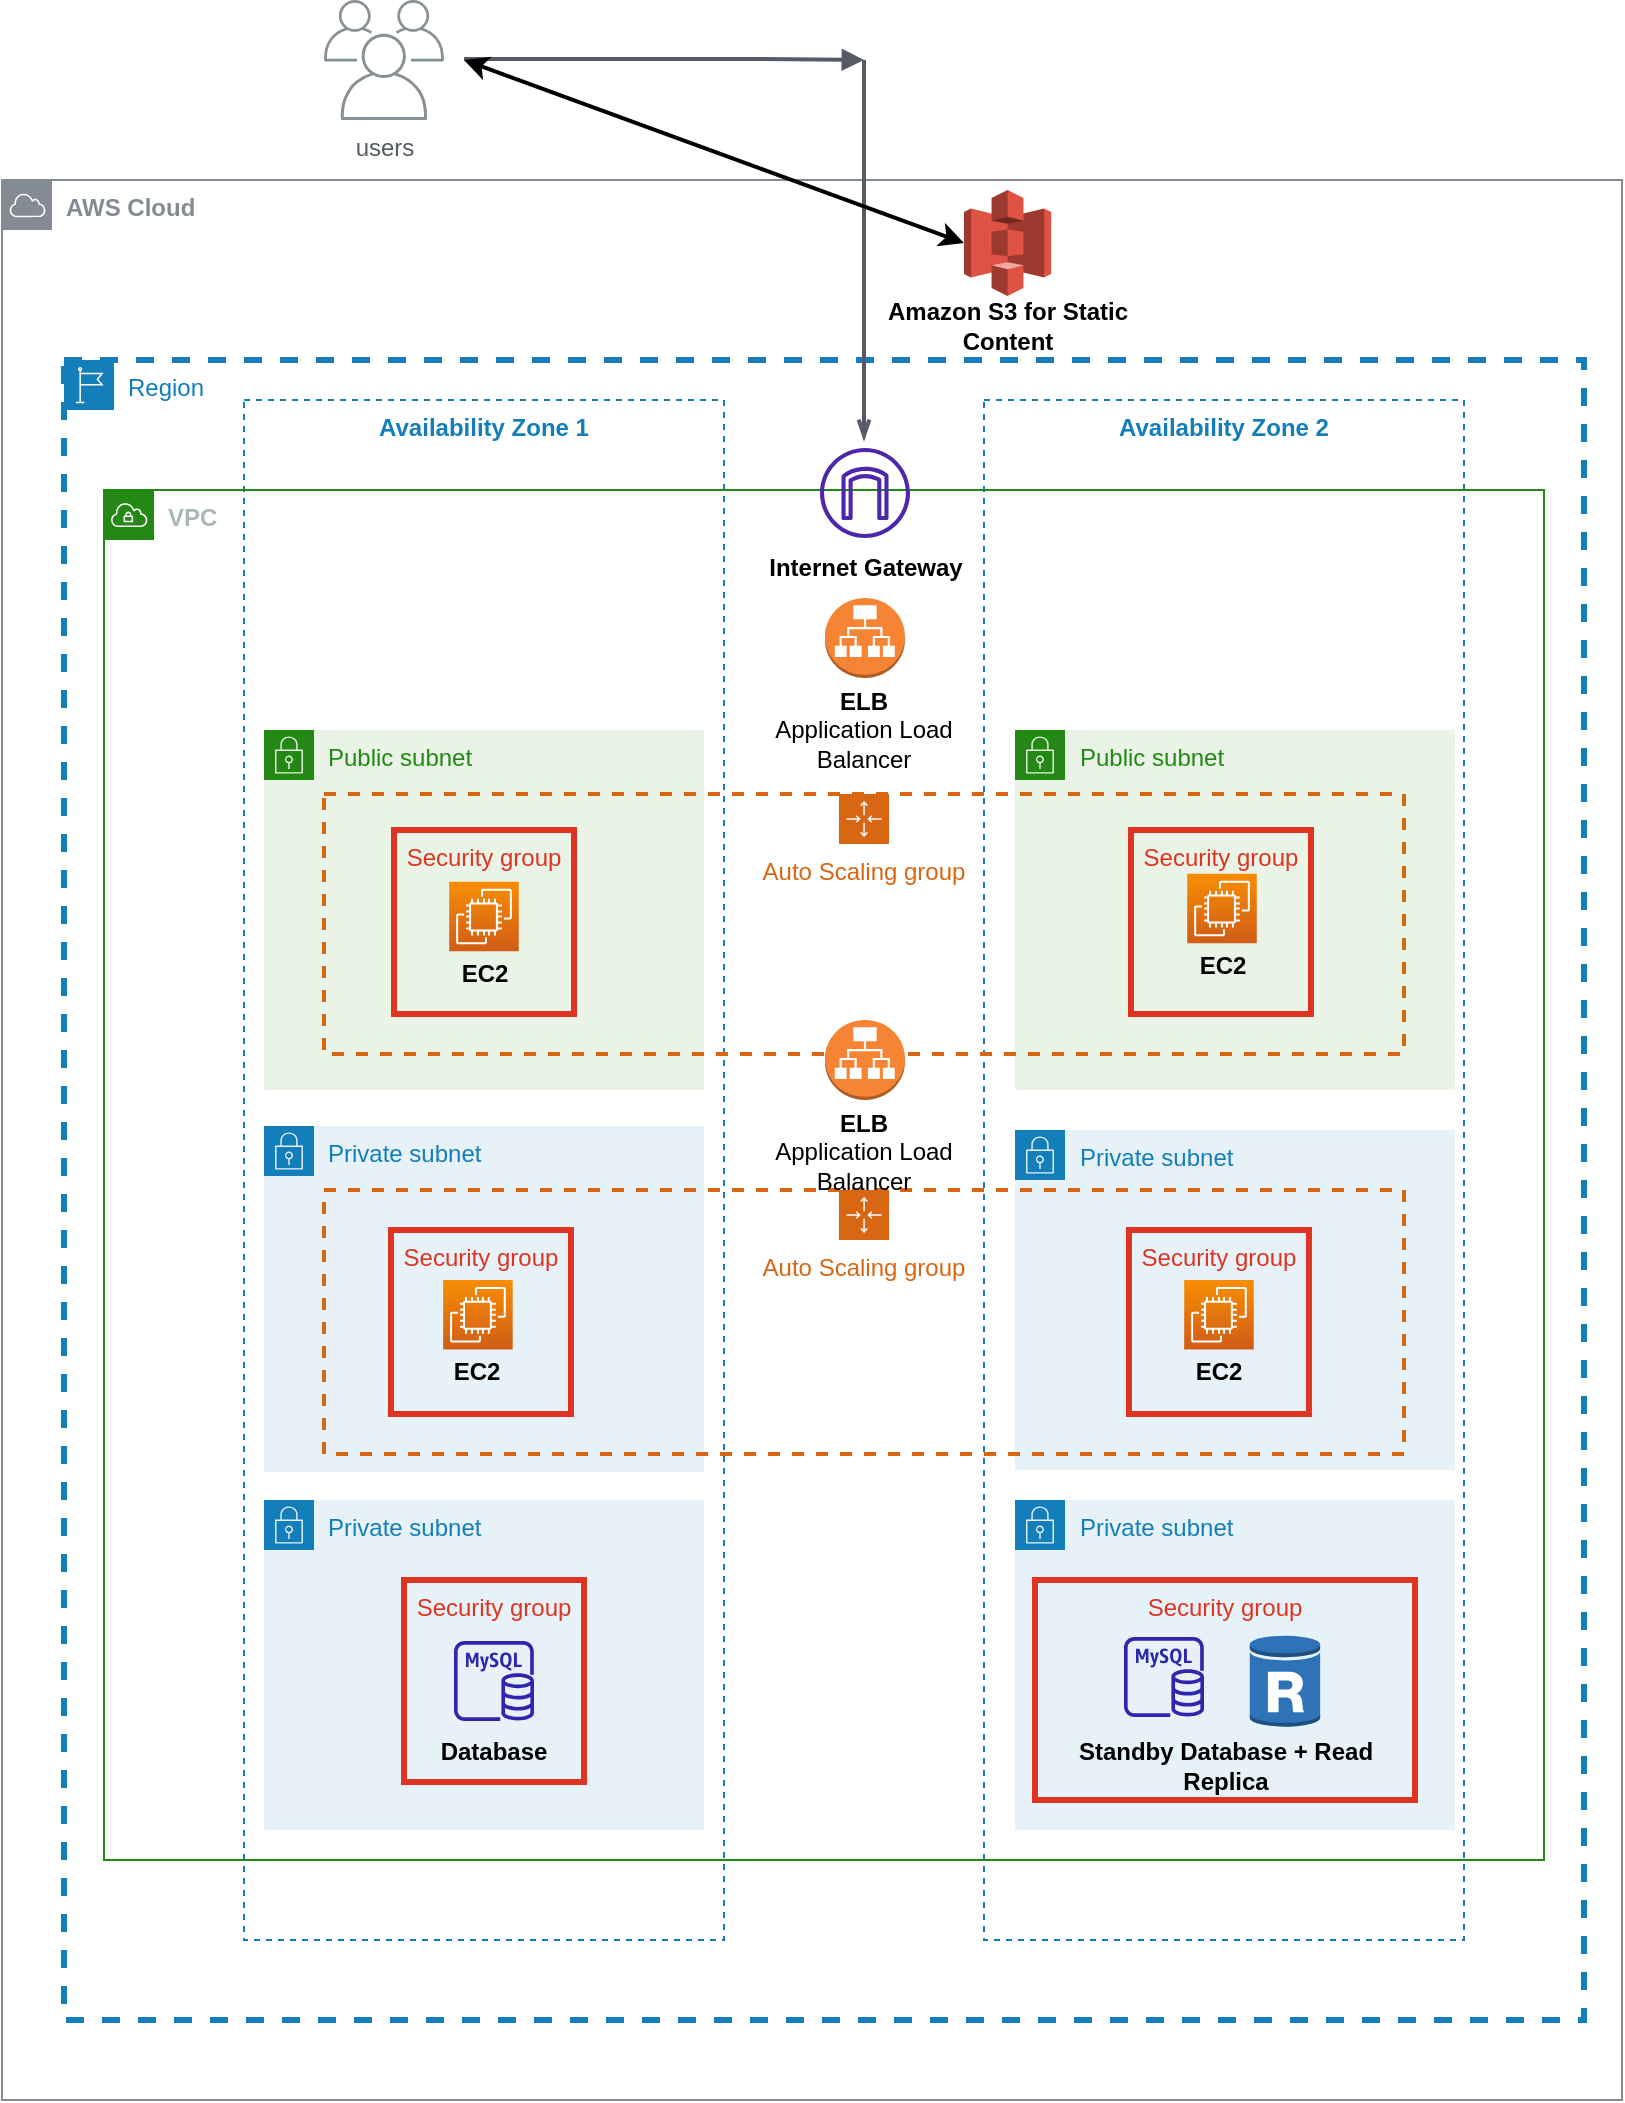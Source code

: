 <mxfile version="20.5.3" type="github">
  <diagram id="zuRsmdqRCJt0qMRCHeAD" name="Page-1">
    <mxGraphModel dx="1422" dy="762" grid="1" gridSize="10" guides="1" tooltips="1" connect="1" arrows="1" fold="1" page="1" pageScale="1" pageWidth="827" pageHeight="1169" math="0" shadow="0">
      <root>
        <mxCell id="0" />
        <mxCell id="1" parent="0" />
        <mxCell id="9pj_moVSUd7i1TQDTrnL-1" value="&lt;b&gt;AWS Cloud&lt;/b&gt;" style="sketch=0;outlineConnect=0;gradientColor=none;html=1;whiteSpace=wrap;fontSize=12;fontStyle=0;shape=mxgraph.aws4.group;grIcon=mxgraph.aws4.group_aws_cloud;strokeColor=#858B94;fillColor=none;verticalAlign=top;align=left;spacingLeft=30;fontColor=#858B94;dashed=0;" parent="1" vertex="1">
          <mxGeometry x="9" y="100" width="810" height="960" as="geometry" />
        </mxCell>
        <mxCell id="9pj_moVSUd7i1TQDTrnL-2" value="users" style="sketch=0;outlineConnect=0;gradientColor=none;fontColor=#545B64;strokeColor=none;fillColor=#879196;dashed=0;verticalLabelPosition=bottom;verticalAlign=top;align=center;html=1;fontSize=12;fontStyle=0;aspect=fixed;shape=mxgraph.aws4.illustration_users;pointerEvents=1;strokeWidth=3;" parent="1" vertex="1">
          <mxGeometry x="170" y="10" width="60" height="60" as="geometry" />
        </mxCell>
        <mxCell id="9pj_moVSUd7i1TQDTrnL-3" value="" style="edgeStyle=orthogonalEdgeStyle;html=1;endArrow=block;elbow=vertical;startArrow=none;endFill=1;strokeColor=#545B64;rounded=0;strokeWidth=2;" parent="1" edge="1">
          <mxGeometry width="100" relative="1" as="geometry">
            <mxPoint x="240" y="39.5" as="sourcePoint" />
            <mxPoint x="440" y="40" as="targetPoint" />
            <Array as="points">
              <mxPoint x="390" y="40" />
              <mxPoint x="390" y="40" />
            </Array>
          </mxGeometry>
        </mxCell>
        <mxCell id="9pj_moVSUd7i1TQDTrnL-4" value="Region" style="points=[[0,0],[0.25,0],[0.5,0],[0.75,0],[1,0],[1,0.25],[1,0.5],[1,0.75],[1,1],[0.75,1],[0.5,1],[0.25,1],[0,1],[0,0.75],[0,0.5],[0,0.25]];outlineConnect=0;gradientColor=none;html=1;whiteSpace=wrap;fontSize=12;fontStyle=0;container=1;pointerEvents=0;collapsible=0;recursiveResize=0;shape=mxgraph.aws4.group;grIcon=mxgraph.aws4.group_region;strokeColor=#147EBA;fillColor=none;verticalAlign=top;align=left;spacingLeft=30;fontColor=#147EBA;dashed=1;strokeWidth=3;" parent="1" vertex="1">
          <mxGeometry x="40" y="190" width="760" height="830" as="geometry" />
        </mxCell>
        <mxCell id="9pj_moVSUd7i1TQDTrnL-5" value="Availability Zone 2" style="fillColor=none;strokeColor=#147EBA;dashed=1;verticalAlign=top;fontStyle=1;fontColor=#147EBA;" parent="9pj_moVSUd7i1TQDTrnL-4" vertex="1">
          <mxGeometry x="460" y="20" width="240" height="770" as="geometry" />
        </mxCell>
        <mxCell id="9pj_moVSUd7i1TQDTrnL-6" value="Availability Zone 1" style="fillColor=none;strokeColor=#147EBA;dashed=1;verticalAlign=top;fontStyle=1;fontColor=#147EBA;" parent="9pj_moVSUd7i1TQDTrnL-4" vertex="1">
          <mxGeometry x="90" y="20" width="240" height="770" as="geometry" />
        </mxCell>
        <mxCell id="9pj_moVSUd7i1TQDTrnL-7" value="&lt;b&gt;VPC&lt;/b&gt;" style="points=[[0,0],[0.25,0],[0.5,0],[0.75,0],[1,0],[1,0.25],[1,0.5],[1,0.75],[1,1],[0.75,1],[0.5,1],[0.25,1],[0,1],[0,0.75],[0,0.5],[0,0.25]];outlineConnect=0;gradientColor=none;html=1;whiteSpace=wrap;fontSize=12;fontStyle=0;container=1;pointerEvents=0;collapsible=0;recursiveResize=0;shape=mxgraph.aws4.group;grIcon=mxgraph.aws4.group_vpc;strokeColor=#248814;fillColor=none;verticalAlign=top;align=left;spacingLeft=30;fontColor=#AAB7B8;dashed=0;" parent="9pj_moVSUd7i1TQDTrnL-4" vertex="1">
          <mxGeometry x="20" y="65" width="720" height="685" as="geometry" />
        </mxCell>
        <mxCell id="9pj_moVSUd7i1TQDTrnL-8" value="Public subnet" style="points=[[0,0],[0.25,0],[0.5,0],[0.75,0],[1,0],[1,0.25],[1,0.5],[1,0.75],[1,1],[0.75,1],[0.5,1],[0.25,1],[0,1],[0,0.75],[0,0.5],[0,0.25]];outlineConnect=0;gradientColor=none;html=1;whiteSpace=wrap;fontSize=12;fontStyle=0;container=1;pointerEvents=0;collapsible=0;recursiveResize=0;shape=mxgraph.aws4.group;grIcon=mxgraph.aws4.group_security_group;grStroke=0;strokeColor=#248814;fillColor=#E9F3E6;verticalAlign=top;align=left;spacingLeft=30;fontColor=#248814;dashed=0;strokeWidth=3;" parent="9pj_moVSUd7i1TQDTrnL-7" vertex="1">
          <mxGeometry x="455.5" y="120" width="220" height="180" as="geometry" />
        </mxCell>
        <mxCell id="9pj_moVSUd7i1TQDTrnL-9" value="Security group" style="fillColor=none;strokeColor=#DD3522;verticalAlign=top;fontStyle=0;fontColor=#DD3522;strokeWidth=3;" parent="9pj_moVSUd7i1TQDTrnL-8" vertex="1">
          <mxGeometry x="57.98" y="50" width="90" height="92" as="geometry" />
        </mxCell>
        <mxCell id="9pj_moVSUd7i1TQDTrnL-10" value="" style="sketch=0;outlineConnect=0;fontColor=#232F3E;gradientColor=none;fillColor=#4D27AA;strokeColor=none;dashed=0;verticalLabelPosition=bottom;verticalAlign=top;align=center;html=1;fontSize=12;fontStyle=0;aspect=fixed;pointerEvents=1;shape=mxgraph.aws4.internet_gateway;" parent="9pj_moVSUd7i1TQDTrnL-7" vertex="1">
          <mxGeometry x="358" y="-21" width="45" height="45" as="geometry" />
        </mxCell>
        <mxCell id="9pj_moVSUd7i1TQDTrnL-11" value="Public subnet" style="points=[[0,0],[0.25,0],[0.5,0],[0.75,0],[1,0],[1,0.25],[1,0.5],[1,0.75],[1,1],[0.75,1],[0.5,1],[0.25,1],[0,1],[0,0.75],[0,0.5],[0,0.25]];outlineConnect=0;gradientColor=none;html=1;whiteSpace=wrap;fontSize=12;fontStyle=0;container=1;pointerEvents=0;collapsible=0;recursiveResize=0;shape=mxgraph.aws4.group;grIcon=mxgraph.aws4.group_security_group;grStroke=0;strokeColor=#248814;fillColor=#E9F3E6;verticalAlign=top;align=left;spacingLeft=30;fontColor=#248814;dashed=0;strokeWidth=3;" parent="9pj_moVSUd7i1TQDTrnL-7" vertex="1">
          <mxGeometry x="80" y="120" width="220" height="180" as="geometry" />
        </mxCell>
        <mxCell id="9pj_moVSUd7i1TQDTrnL-12" value="&lt;b&gt;Internet&amp;nbsp;Gateway&lt;/b&gt;" style="text;html=1;strokeColor=none;fillColor=none;align=center;verticalAlign=middle;whiteSpace=wrap;rounded=0;" parent="9pj_moVSUd7i1TQDTrnL-7" vertex="1">
          <mxGeometry x="305.5" y="24" width="150" height="30" as="geometry" />
        </mxCell>
        <mxCell id="9pj_moVSUd7i1TQDTrnL-13" value="Private subnet" style="points=[[0,0],[0.25,0],[0.5,0],[0.75,0],[1,0],[1,0.25],[1,0.5],[1,0.75],[1,1],[0.75,1],[0.5,1],[0.25,1],[0,1],[0,0.75],[0,0.5],[0,0.25]];outlineConnect=0;gradientColor=none;html=1;whiteSpace=wrap;fontSize=12;fontStyle=0;container=0;pointerEvents=0;collapsible=0;recursiveResize=0;shape=mxgraph.aws4.group;grIcon=mxgraph.aws4.group_security_group;grStroke=0;strokeColor=#147EBA;fillColor=#E6F2F8;verticalAlign=top;align=left;spacingLeft=30;fontColor=#147EBA;dashed=0;strokeWidth=3;" parent="9pj_moVSUd7i1TQDTrnL-7" vertex="1">
          <mxGeometry x="80" y="318" width="220" height="173" as="geometry" />
        </mxCell>
        <mxCell id="9pj_moVSUd7i1TQDTrnL-14" value="Private subnet" style="points=[[0,0],[0.25,0],[0.5,0],[0.75,0],[1,0],[1,0.25],[1,0.5],[1,0.75],[1,1],[0.75,1],[0.5,1],[0.25,1],[0,1],[0,0.75],[0,0.5],[0,0.25]];outlineConnect=0;gradientColor=none;html=1;whiteSpace=wrap;fontSize=12;fontStyle=0;container=1;pointerEvents=0;collapsible=0;recursiveResize=0;shape=mxgraph.aws4.group;grIcon=mxgraph.aws4.group_security_group;grStroke=0;strokeColor=#147EBA;fillColor=#E6F2F8;verticalAlign=top;align=left;spacingLeft=30;fontColor=#147EBA;dashed=0;strokeWidth=3;" parent="9pj_moVSUd7i1TQDTrnL-7" vertex="1">
          <mxGeometry x="455.5" y="320" width="220" height="170" as="geometry" />
        </mxCell>
        <mxCell id="9pj_moVSUd7i1TQDTrnL-15" value="" style="outlineConnect=0;dashed=0;verticalLabelPosition=bottom;verticalAlign=top;align=center;html=1;shape=mxgraph.aws3.application_load_balancer;fillColor=#F58534;gradientColor=none;strokeWidth=3;" parent="9pj_moVSUd7i1TQDTrnL-7" vertex="1">
          <mxGeometry x="360.5" y="54" width="40" height="40" as="geometry" />
        </mxCell>
        <mxCell id="9pj_moVSUd7i1TQDTrnL-16" value="Auto Scaling group" style="points=[[0,0],[0.25,0],[0.5,0],[0.75,0],[1,0],[1,0.25],[1,0.5],[1,0.75],[1,1],[0.75,1],[0.5,1],[0.25,1],[0,1],[0,0.75],[0,0.5],[0,0.25]];outlineConnect=0;gradientColor=none;html=1;whiteSpace=wrap;fontSize=12;fontStyle=0;container=1;pointerEvents=0;collapsible=0;recursiveResize=0;shape=mxgraph.aws4.groupCenter;grIcon=mxgraph.aws4.group_auto_scaling_group;grStroke=1;strokeColor=#D86613;fillColor=none;verticalAlign=top;align=center;fontColor=#D86613;dashed=1;spacingTop=25;strokeWidth=2;" parent="9pj_moVSUd7i1TQDTrnL-7" vertex="1">
          <mxGeometry x="110" y="152" width="540" height="130" as="geometry" />
        </mxCell>
        <mxCell id="9pj_moVSUd7i1TQDTrnL-17" value="Security group" style="fillColor=none;strokeColor=#DD3522;verticalAlign=top;fontStyle=0;fontColor=#DD3522;strokeWidth=3;" parent="9pj_moVSUd7i1TQDTrnL-7" vertex="1">
          <mxGeometry x="145" y="170" width="90" height="92" as="geometry" />
        </mxCell>
        <mxCell id="9pj_moVSUd7i1TQDTrnL-18" value="Auto Scaling group" style="points=[[0,0],[0.25,0],[0.5,0],[0.75,0],[1,0],[1,0.25],[1,0.5],[1,0.75],[1,1],[0.75,1],[0.5,1],[0.25,1],[0,1],[0,0.75],[0,0.5],[0,0.25]];outlineConnect=0;gradientColor=none;html=1;whiteSpace=wrap;fontSize=12;fontStyle=0;container=1;pointerEvents=0;collapsible=0;recursiveResize=0;shape=mxgraph.aws4.groupCenter;grIcon=mxgraph.aws4.group_auto_scaling_group;grStroke=1;strokeColor=#D86613;fillColor=none;verticalAlign=top;align=center;fontColor=#D86613;dashed=1;spacingTop=25;strokeWidth=2;" parent="9pj_moVSUd7i1TQDTrnL-7" vertex="1">
          <mxGeometry x="110" y="350" width="540" height="132" as="geometry" />
        </mxCell>
        <mxCell id="iomwHUT5LS5OacEHJYnU-12" value="Security group" style="fillColor=none;strokeColor=#DD3522;verticalAlign=top;fontStyle=0;fontColor=#DD3522;strokeWidth=3;" vertex="1" parent="9pj_moVSUd7i1TQDTrnL-18">
          <mxGeometry x="33.48" y="20" width="90" height="92" as="geometry" />
        </mxCell>
        <mxCell id="iomwHUT5LS5OacEHJYnU-13" value="Security group" style="fillColor=none;strokeColor=#DD3522;verticalAlign=top;fontStyle=0;fontColor=#DD3522;strokeWidth=3;" vertex="1" parent="9pj_moVSUd7i1TQDTrnL-18">
          <mxGeometry x="402.48" y="20" width="90" height="92" as="geometry" />
        </mxCell>
        <mxCell id="iomwHUT5LS5OacEHJYnU-14" value="" style="group" vertex="1" connectable="0" parent="9pj_moVSUd7i1TQDTrnL-18">
          <mxGeometry x="33.48" y="45.0" width="86.96" height="59.13" as="geometry" />
        </mxCell>
        <mxCell id="iomwHUT5LS5OacEHJYnU-15" value="" style="sketch=0;points=[[0,0,0],[0.25,0,0],[0.5,0,0],[0.75,0,0],[1,0,0],[0,1,0],[0.25,1,0],[0.5,1,0],[0.75,1,0],[1,1,0],[0,0.25,0],[0,0.5,0],[0,0.75,0],[1,0.25,0],[1,0.5,0],[1,0.75,0]];outlineConnect=0;fontColor=#232F3E;gradientColor=#F78E04;gradientDirection=north;fillColor=#D05C17;strokeColor=#ffffff;dashed=0;verticalLabelPosition=bottom;verticalAlign=top;align=center;html=1;fontSize=12;fontStyle=0;aspect=fixed;shape=mxgraph.aws4.resourceIcon;resIcon=mxgraph.aws4.ec2;strokeWidth=3;" vertex="1" parent="iomwHUT5LS5OacEHJYnU-14">
          <mxGeometry x="26.088" width="34.783" height="34.783" as="geometry" />
        </mxCell>
        <mxCell id="iomwHUT5LS5OacEHJYnU-16" value="&lt;b&gt;EC2&lt;/b&gt;" style="text;html=1;strokeColor=none;fillColor=none;align=center;verticalAlign=middle;whiteSpace=wrap;rounded=0;" vertex="1" parent="iomwHUT5LS5OacEHJYnU-14">
          <mxGeometry y="33.043" width="86.96" height="26.087" as="geometry" />
        </mxCell>
        <mxCell id="iomwHUT5LS5OacEHJYnU-17" value="" style="group" vertex="1" connectable="0" parent="9pj_moVSUd7i1TQDTrnL-18">
          <mxGeometry x="404" y="45.0" width="86.96" height="59.13" as="geometry" />
        </mxCell>
        <mxCell id="iomwHUT5LS5OacEHJYnU-18" value="" style="sketch=0;points=[[0,0,0],[0.25,0,0],[0.5,0,0],[0.75,0,0],[1,0,0],[0,1,0],[0.25,1,0],[0.5,1,0],[0.75,1,0],[1,1,0],[0,0.25,0],[0,0.5,0],[0,0.75,0],[1,0.25,0],[1,0.5,0],[1,0.75,0]];outlineConnect=0;fontColor=#232F3E;gradientColor=#F78E04;gradientDirection=north;fillColor=#D05C17;strokeColor=#ffffff;dashed=0;verticalLabelPosition=bottom;verticalAlign=top;align=center;html=1;fontSize=12;fontStyle=0;aspect=fixed;shape=mxgraph.aws4.resourceIcon;resIcon=mxgraph.aws4.ec2;strokeWidth=3;" vertex="1" parent="iomwHUT5LS5OacEHJYnU-17">
          <mxGeometry x="26.088" width="34.783" height="34.783" as="geometry" />
        </mxCell>
        <mxCell id="iomwHUT5LS5OacEHJYnU-19" value="&lt;b&gt;EC2&lt;/b&gt;" style="text;html=1;strokeColor=none;fillColor=none;align=center;verticalAlign=middle;whiteSpace=wrap;rounded=0;" vertex="1" parent="iomwHUT5LS5OacEHJYnU-17">
          <mxGeometry y="33.043" width="86.96" height="26.087" as="geometry" />
        </mxCell>
        <mxCell id="iomwHUT5LS5OacEHJYnU-4" value="Private subnet" style="points=[[0,0],[0.25,0],[0.5,0],[0.75,0],[1,0],[1,0.25],[1,0.5],[1,0.75],[1,1],[0.75,1],[0.5,1],[0.25,1],[0,1],[0,0.75],[0,0.5],[0,0.25]];outlineConnect=0;gradientColor=none;html=1;whiteSpace=wrap;fontSize=12;fontStyle=0;container=1;pointerEvents=0;collapsible=0;recursiveResize=0;shape=mxgraph.aws4.group;grIcon=mxgraph.aws4.group_security_group;grStroke=0;strokeColor=#147EBA;fillColor=#E6F2F8;verticalAlign=top;align=left;spacingLeft=30;fontColor=#147EBA;dashed=0;" vertex="1" parent="9pj_moVSUd7i1TQDTrnL-7">
          <mxGeometry x="80" y="505" width="220" height="165" as="geometry" />
        </mxCell>
        <mxCell id="9pj_moVSUd7i1TQDTrnL-19" value="" style="group" parent="iomwHUT5LS5OacEHJYnU-4" vertex="1" connectable="0">
          <mxGeometry x="65" y="40" width="100" height="101" as="geometry" />
        </mxCell>
        <mxCell id="9pj_moVSUd7i1TQDTrnL-20" value="&lt;b&gt;Database&lt;/b&gt;" style="text;html=1;strokeColor=none;fillColor=none;align=center;verticalAlign=middle;whiteSpace=wrap;rounded=0;" parent="9pj_moVSUd7i1TQDTrnL-19" vertex="1">
          <mxGeometry y="71" width="100" height="30" as="geometry" />
        </mxCell>
        <mxCell id="9pj_moVSUd7i1TQDTrnL-21" value="" style="group" parent="9pj_moVSUd7i1TQDTrnL-19" vertex="1" connectable="0">
          <mxGeometry x="5" width="90" height="101" as="geometry" />
        </mxCell>
        <mxCell id="9pj_moVSUd7i1TQDTrnL-22" value="Security group" style="fillColor=none;strokeColor=#DD3522;verticalAlign=top;fontStyle=0;fontColor=#DD3522;strokeWidth=3;" parent="9pj_moVSUd7i1TQDTrnL-21" vertex="1">
          <mxGeometry width="90" height="101" as="geometry" />
        </mxCell>
        <mxCell id="9pj_moVSUd7i1TQDTrnL-23" value="" style="sketch=0;outlineConnect=0;fontColor=#232F3E;gradientColor=none;fillColor=#2E27AD;strokeColor=none;dashed=0;verticalLabelPosition=bottom;verticalAlign=top;align=center;html=1;fontSize=12;fontStyle=0;aspect=fixed;pointerEvents=1;shape=mxgraph.aws4.rds_mysql_instance;strokeWidth=3;" parent="9pj_moVSUd7i1TQDTrnL-21" vertex="1">
          <mxGeometry x="25" y="30.5" width="40" height="40" as="geometry" />
        </mxCell>
        <mxCell id="iomwHUT5LS5OacEHJYnU-5" value="Private subnet" style="points=[[0,0],[0.25,0],[0.5,0],[0.75,0],[1,0],[1,0.25],[1,0.5],[1,0.75],[1,1],[0.75,1],[0.5,1],[0.25,1],[0,1],[0,0.75],[0,0.5],[0,0.25]];outlineConnect=0;gradientColor=none;html=1;whiteSpace=wrap;fontSize=12;fontStyle=0;container=1;pointerEvents=0;collapsible=0;recursiveResize=0;shape=mxgraph.aws4.group;grIcon=mxgraph.aws4.group_security_group;grStroke=0;strokeColor=#147EBA;fillColor=#E6F2F8;verticalAlign=top;align=left;spacingLeft=30;fontColor=#147EBA;dashed=0;" vertex="1" parent="9pj_moVSUd7i1TQDTrnL-7">
          <mxGeometry x="455.5" y="505" width="220" height="165" as="geometry" />
        </mxCell>
        <mxCell id="iomwHUT5LS5OacEHJYnU-6" value="" style="group" vertex="1" connectable="0" parent="iomwHUT5LS5OacEHJYnU-5">
          <mxGeometry x="65" y="40" width="135" height="120" as="geometry" />
        </mxCell>
        <mxCell id="iomwHUT5LS5OacEHJYnU-8" value="" style="group" vertex="1" connectable="0" parent="iomwHUT5LS5OacEHJYnU-6">
          <mxGeometry x="5" width="130" height="110" as="geometry" />
        </mxCell>
        <mxCell id="iomwHUT5LS5OacEHJYnU-9" value="Security group" style="fillColor=none;strokeColor=#DD3522;verticalAlign=top;fontStyle=0;fontColor=#DD3522;strokeWidth=3;" vertex="1" parent="iomwHUT5LS5OacEHJYnU-8">
          <mxGeometry x="-60" width="190" height="110" as="geometry" />
        </mxCell>
        <mxCell id="iomwHUT5LS5OacEHJYnU-20" value="" style="outlineConnect=0;dashed=0;verticalLabelPosition=bottom;verticalAlign=top;align=center;html=1;shape=mxgraph.aws3.rds_db_instance_read_replica;fillColor=#2E73B8;gradientColor=none;strokeWidth=2;" vertex="1" parent="iomwHUT5LS5OacEHJYnU-8">
          <mxGeometry x="47.38" y="27" width="35.25" height="47" as="geometry" />
        </mxCell>
        <mxCell id="iomwHUT5LS5OacEHJYnU-10" value="" style="sketch=0;outlineConnect=0;fontColor=#232F3E;gradientColor=none;fillColor=#2E27AD;strokeColor=none;dashed=0;verticalLabelPosition=bottom;verticalAlign=top;align=center;html=1;fontSize=12;fontStyle=0;aspect=fixed;pointerEvents=1;shape=mxgraph.aws4.rds_mysql_instance;strokeWidth=3;" vertex="1" parent="iomwHUT5LS5OacEHJYnU-8">
          <mxGeometry x="-15.5" y="28.5" width="40" height="40" as="geometry" />
        </mxCell>
        <mxCell id="iomwHUT5LS5OacEHJYnU-7" value="&lt;b&gt;Standby Database + Read Replica&lt;/b&gt;" style="text;html=1;strokeColor=none;fillColor=none;align=center;verticalAlign=middle;whiteSpace=wrap;rounded=0;" vertex="1" parent="iomwHUT5LS5OacEHJYnU-6">
          <mxGeometry x="-40" y="68.5" width="160" height="49" as="geometry" />
        </mxCell>
        <mxCell id="9pj_moVSUd7i1TQDTrnL-24" value="" style="group" parent="9pj_moVSUd7i1TQDTrnL-4" vertex="1" connectable="0">
          <mxGeometry x="166.52" y="260.87" width="86.96" height="59.13" as="geometry" />
        </mxCell>
        <mxCell id="9pj_moVSUd7i1TQDTrnL-25" value="" style="sketch=0;points=[[0,0,0],[0.25,0,0],[0.5,0,0],[0.75,0,0],[1,0,0],[0,1,0],[0.25,1,0],[0.5,1,0],[0.75,1,0],[1,1,0],[0,0.25,0],[0,0.5,0],[0,0.75,0],[1,0.25,0],[1,0.5,0],[1,0.75,0]];outlineConnect=0;fontColor=#232F3E;gradientColor=#F78E04;gradientDirection=north;fillColor=#D05C17;strokeColor=#ffffff;dashed=0;verticalLabelPosition=bottom;verticalAlign=top;align=center;html=1;fontSize=12;fontStyle=0;aspect=fixed;shape=mxgraph.aws4.resourceIcon;resIcon=mxgraph.aws4.ec2;strokeWidth=3;" parent="9pj_moVSUd7i1TQDTrnL-24" vertex="1">
          <mxGeometry x="26.088" width="34.783" height="34.783" as="geometry" />
        </mxCell>
        <mxCell id="9pj_moVSUd7i1TQDTrnL-26" value="&lt;b&gt;EC2&lt;/b&gt;" style="text;html=1;strokeColor=none;fillColor=none;align=center;verticalAlign=middle;whiteSpace=wrap;rounded=0;" parent="9pj_moVSUd7i1TQDTrnL-24" vertex="1">
          <mxGeometry y="33.043" width="86.96" height="26.087" as="geometry" />
        </mxCell>
        <mxCell id="9pj_moVSUd7i1TQDTrnL-27" value="" style="group" parent="9pj_moVSUd7i1TQDTrnL-4" vertex="1" connectable="0">
          <mxGeometry x="535.52" y="256.87" width="86.96" height="59.13" as="geometry" />
        </mxCell>
        <mxCell id="9pj_moVSUd7i1TQDTrnL-28" value="" style="sketch=0;points=[[0,0,0],[0.25,0,0],[0.5,0,0],[0.75,0,0],[1,0,0],[0,1,0],[0.25,1,0],[0.5,1,0],[0.75,1,0],[1,1,0],[0,0.25,0],[0,0.5,0],[0,0.75,0],[1,0.25,0],[1,0.5,0],[1,0.75,0]];outlineConnect=0;fontColor=#232F3E;gradientColor=#F78E04;gradientDirection=north;fillColor=#D05C17;strokeColor=#ffffff;dashed=0;verticalLabelPosition=bottom;verticalAlign=top;align=center;html=1;fontSize=12;fontStyle=0;aspect=fixed;shape=mxgraph.aws4.resourceIcon;resIcon=mxgraph.aws4.ec2;strokeWidth=3;" parent="9pj_moVSUd7i1TQDTrnL-27" vertex="1">
          <mxGeometry x="26.088" width="34.783" height="34.783" as="geometry" />
        </mxCell>
        <mxCell id="9pj_moVSUd7i1TQDTrnL-29" value="&lt;b&gt;EC2&lt;/b&gt;" style="text;html=1;strokeColor=none;fillColor=none;align=center;verticalAlign=middle;whiteSpace=wrap;rounded=0;" parent="9pj_moVSUd7i1TQDTrnL-27" vertex="1">
          <mxGeometry y="33.043" width="86.96" height="26.087" as="geometry" />
        </mxCell>
        <mxCell id="9pj_moVSUd7i1TQDTrnL-35" value="" style="edgeStyle=orthogonalEdgeStyle;html=1;endArrow=openThin;elbow=vertical;startArrow=none;endFill=0;strokeColor=#545B64;rounded=0;strokeWidth=2;" parent="1" edge="1">
          <mxGeometry width="100" relative="1" as="geometry">
            <mxPoint x="440" y="40" as="sourcePoint" />
            <mxPoint x="440" y="230" as="targetPoint" />
          </mxGeometry>
        </mxCell>
        <mxCell id="9pj_moVSUd7i1TQDTrnL-36" value="&lt;b&gt;ELB&lt;br&gt;&lt;/b&gt;Application Load Balancer" style="text;html=1;strokeColor=none;fillColor=none;align=center;verticalAlign=middle;whiteSpace=wrap;rounded=0;" parent="1" vertex="1">
          <mxGeometry x="390" y="360" width="100" height="30" as="geometry" />
        </mxCell>
        <mxCell id="iomwHUT5LS5OacEHJYnU-21" value="" style="outlineConnect=0;dashed=0;verticalLabelPosition=bottom;verticalAlign=top;align=center;html=1;shape=mxgraph.aws3.application_load_balancer;fillColor=#F58534;gradientColor=none;strokeWidth=3;" vertex="1" parent="1">
          <mxGeometry x="420.5" y="520" width="40" height="40" as="geometry" />
        </mxCell>
        <mxCell id="iomwHUT5LS5OacEHJYnU-22" value="&lt;b&gt;ELB&lt;br&gt;&lt;/b&gt;Application Load Balancer" style="text;html=1;strokeColor=none;fillColor=none;align=center;verticalAlign=middle;whiteSpace=wrap;rounded=0;" vertex="1" parent="1">
          <mxGeometry x="390" y="571" width="100" height="30" as="geometry" />
        </mxCell>
        <mxCell id="iomwHUT5LS5OacEHJYnU-23" value="" style="outlineConnect=0;dashed=0;verticalLabelPosition=bottom;verticalAlign=top;align=center;html=1;shape=mxgraph.aws3.s3;fillColor=#E05243;gradientColor=none;strokeWidth=2;" vertex="1" parent="1">
          <mxGeometry x="490" y="105" width="43.6" height="53" as="geometry" />
        </mxCell>
        <mxCell id="iomwHUT5LS5OacEHJYnU-24" value="&lt;b&gt;Amazon S3 for Static Content&lt;/b&gt;" style="text;html=1;strokeColor=none;fillColor=none;align=center;verticalAlign=middle;whiteSpace=wrap;rounded=0;" vertex="1" parent="1">
          <mxGeometry x="436.5" y="158" width="150" height="30" as="geometry" />
        </mxCell>
        <mxCell id="iomwHUT5LS5OacEHJYnU-25" value="" style="endArrow=classic;startArrow=classic;html=1;rounded=0;entryX=0;entryY=0.5;entryDx=0;entryDy=0;entryPerimeter=0;strokeWidth=2;" edge="1" parent="1" target="iomwHUT5LS5OacEHJYnU-23">
          <mxGeometry width="50" height="50" relative="1" as="geometry">
            <mxPoint x="240" y="40" as="sourcePoint" />
            <mxPoint x="410" y="120" as="targetPoint" />
          </mxGeometry>
        </mxCell>
      </root>
    </mxGraphModel>
  </diagram>
</mxfile>

